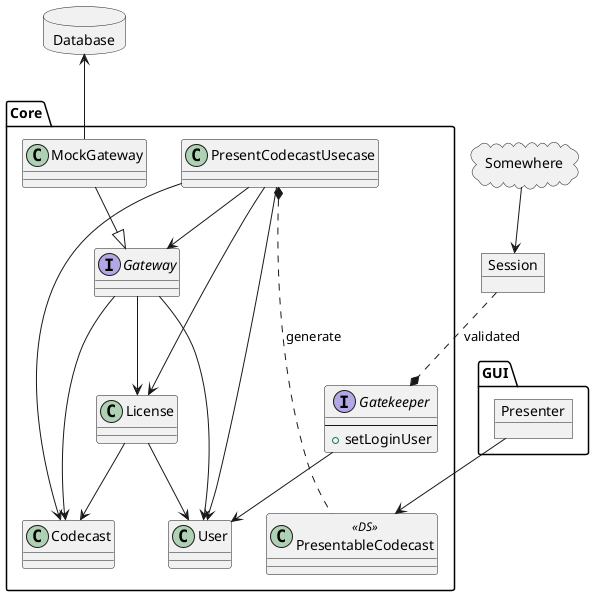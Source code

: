 @startuml
allow_mixing
database Database

package Core {
  class User
  class Codecast
  class License
  interface Gateway
  class MockGateway
  class PresentableCodecast <<DS>>
  class PresentCodecastUsecase
  interface Gatekeeper {
    ---
    + setLoginUser
  }
}

Database <-- MockGateway
Gatekeeper --> User
PresentCodecastUsecase --> Codecast
PresentCodecastUsecase --> License
PresentCodecastUsecase --> Gateway
PresentCodecastUsecase --> User
Gateway --> Codecast
Gateway --> License
Gateway --> User
License --> Codecast
License --> User
MockGateway --|> Gateway

package GUI {
  object Presenter
}

Presenter --> PresentableCodecast
PresentCodecastUsecase *.... PresentableCodecast : generate

object Session
cloud Somewhere
Somewhere --> Session
Session ..* Gatekeeper : validated
@enduml